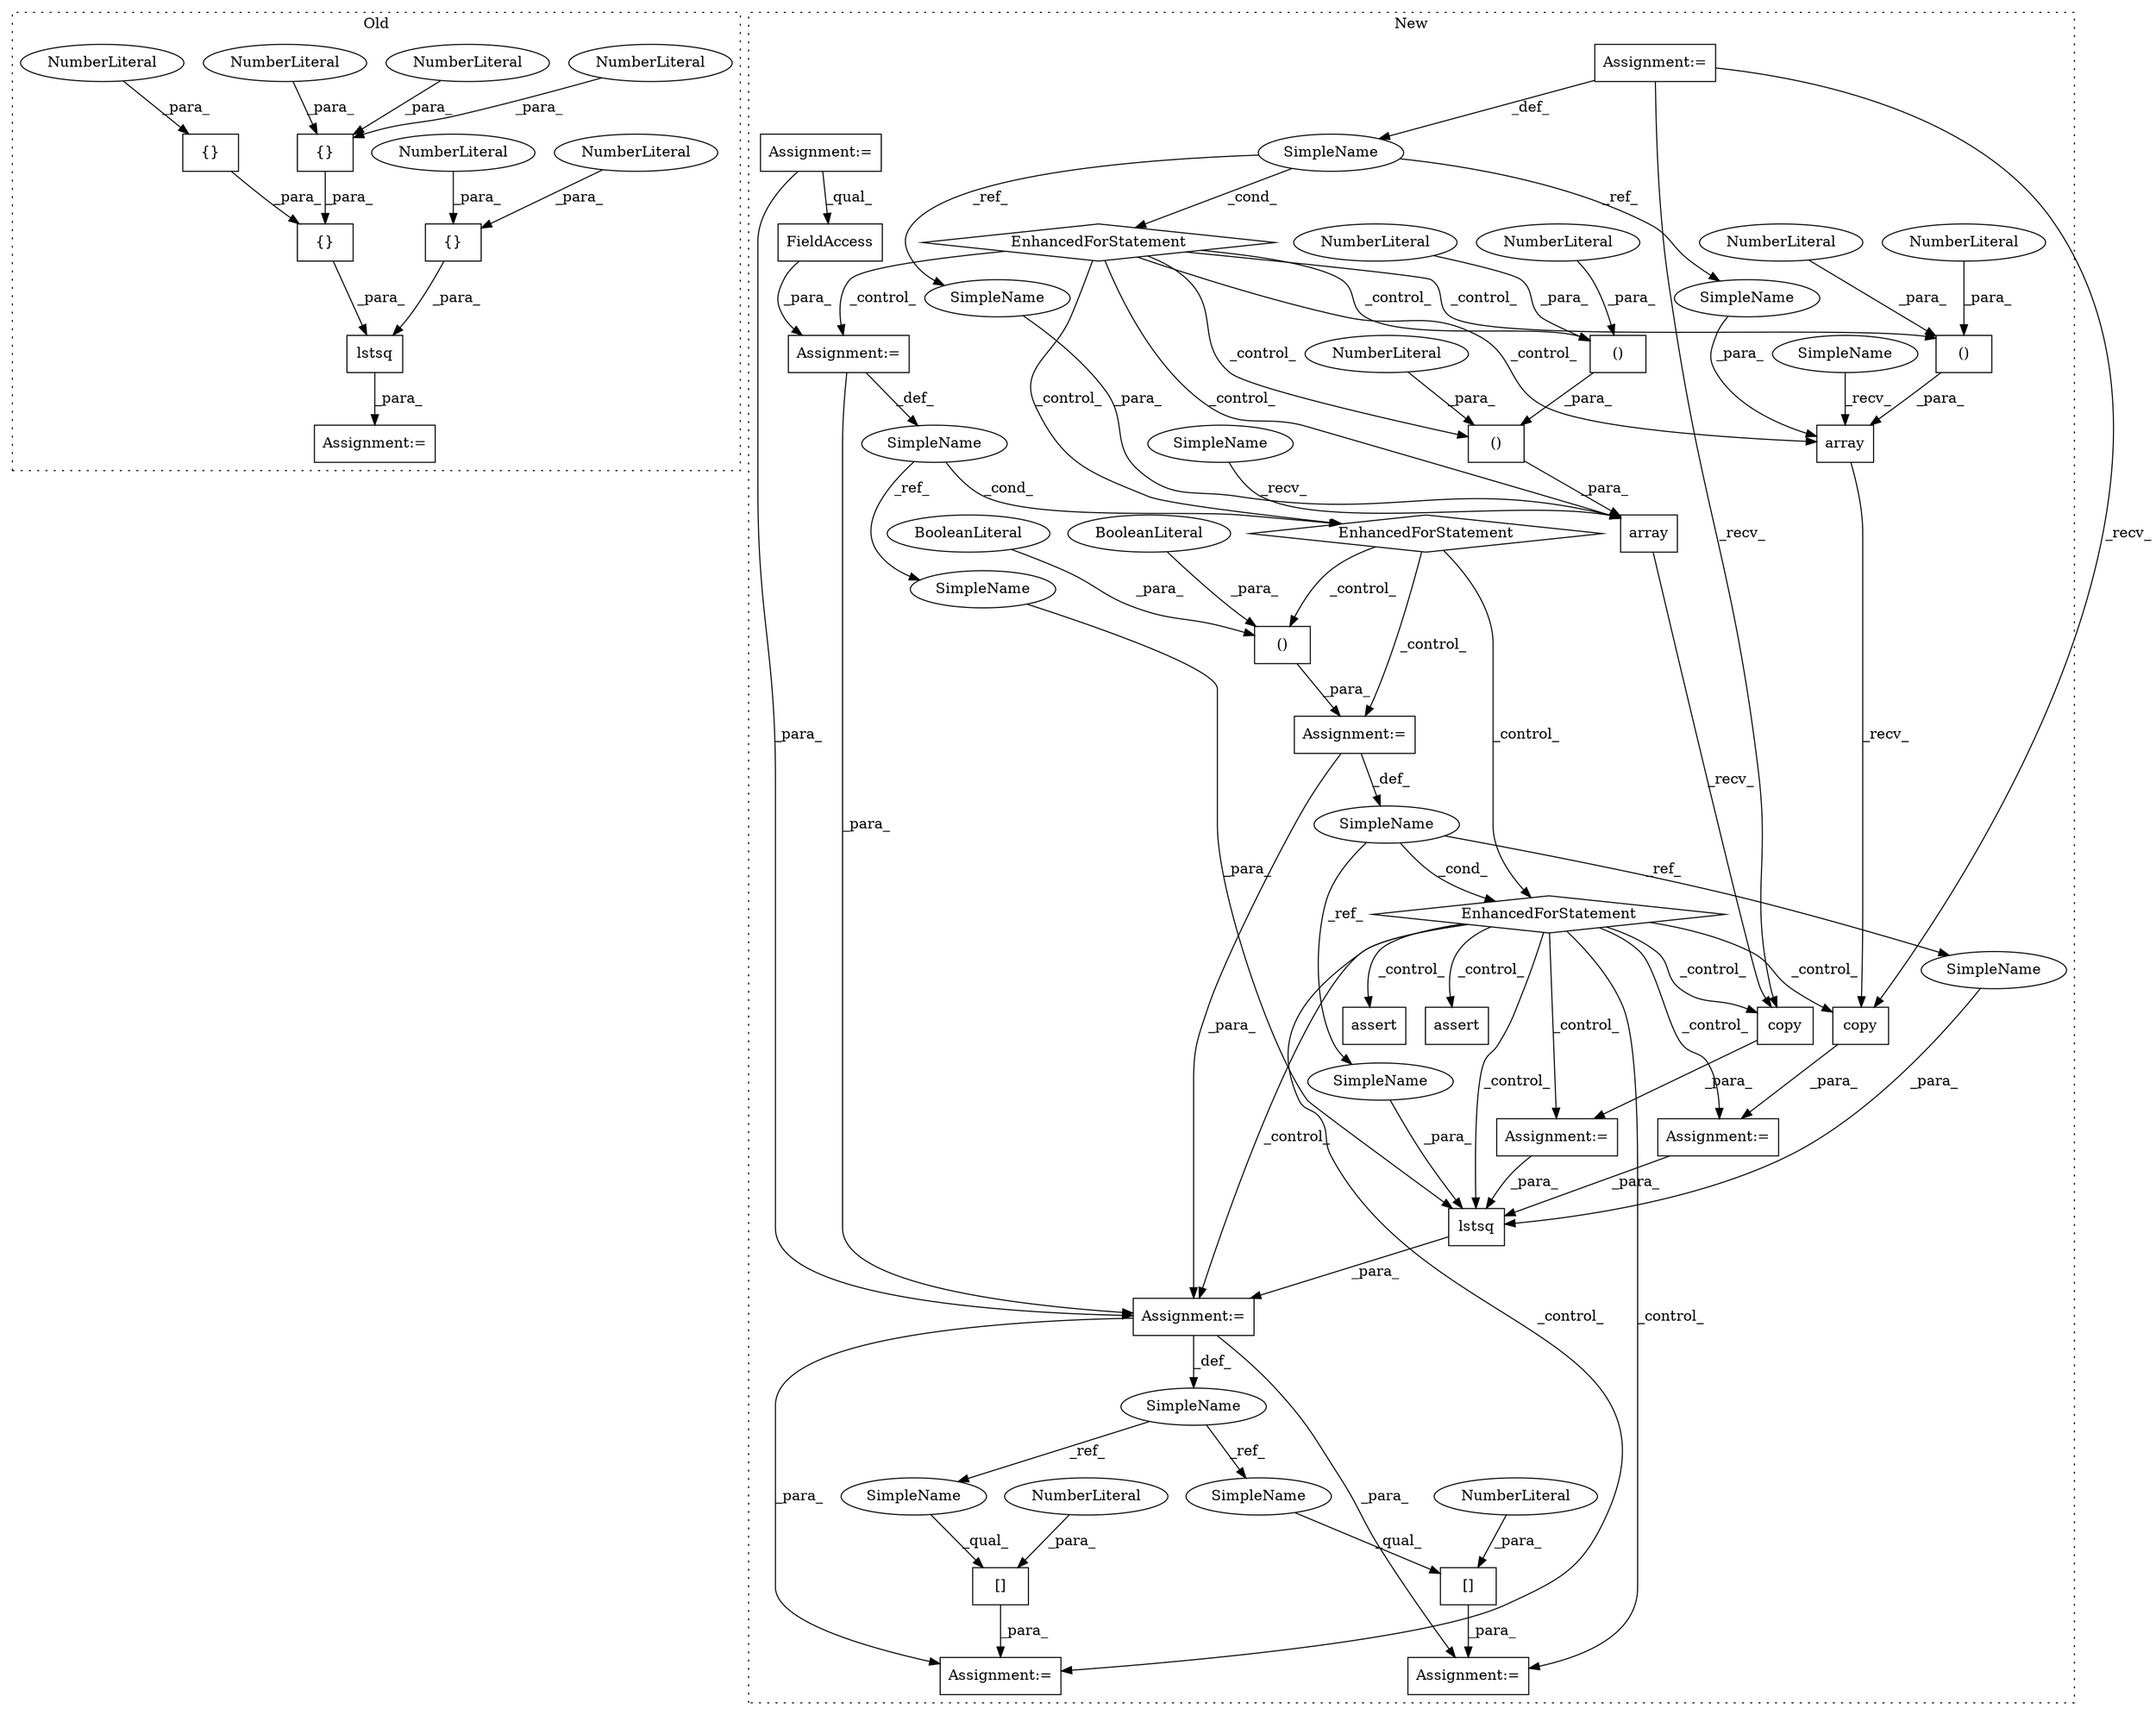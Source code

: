 digraph G {
subgraph cluster0 {
1 [label="{}" a="4" s="27631,27637" l="1,1" shape="box"];
6 [label="NumberLiteral" a="34" s="27632" l="1" shape="ellipse"];
11 [label="NumberLiteral" a="34" s="27636" l="1" shape="ellipse"];
32 [label="lstsq" a="32" s="27727,27736" l="6,1" shape="box"];
33 [label="{}" a="4" s="27664,27668" l="1,1" shape="box"];
34 [label="NumberLiteral" a="34" s="27634" l="1" shape="ellipse"];
35 [label="NumberLiteral" a="34" s="27667" l="1" shape="ellipse"];
36 [label="{}" a="4" s="27639,27645" l="1,1" shape="box"];
37 [label="NumberLiteral" a="34" s="27665" l="1" shape="ellipse"];
38 [label="NumberLiteral" a="34" s="27642" l="1" shape="ellipse"];
39 [label="{}" a="4" s="27630,27646" l="1,1" shape="box"];
47 [label="Assignment:=" a="7" s="27725" l="2" shape="box"];
label = "Old";
style="dotted";
}
subgraph cluster1 {
2 [label="lstsq" a="32" s="30987,31032" l="6,1" shape="box"];
3 [label="()" a="106" s="30549" l="81" shape="box"];
4 [label="NumberLiteral" a="34" s="30550" l="1" shape="ellipse"];
5 [label="()" a="106" s="30600" l="29" shape="box"];
7 [label="NumberLiteral" a="34" s="30614" l="1" shape="ellipse"];
8 [label="()" a="106" s="30900" l="22" shape="box"];
9 [label="[]" a="2" s="31067,31072" l="4,1" shape="box"];
10 [label="()" a="106" s="30667" l="15" shape="box"];
12 [label="[]" a="2" s="31047,31052" l="4,1" shape="box"];
13 [label="NumberLiteral" a="34" s="30600" l="1" shape="ellipse"];
14 [label="NumberLiteral" a="34" s="31051" l="1" shape="ellipse"];
15 [label="NumberLiteral" a="34" s="30667" l="1" shape="ellipse"];
16 [label="NumberLiteral" a="34" s="30681" l="1" shape="ellipse"];
17 [label="NumberLiteral" a="34" s="31071" l="1" shape="ellipse"];
18 [label="EnhancedForStatement" a="70" s="30698,30802" l="57,2" shape="diamond"];
19 [label="array" a="32" s="30654,30689" l="13,1" shape="box"];
20 [label="EnhancedForStatement" a="70" s="30814,30922" l="61,3" shape="diamond"];
21 [label="BooleanLiteral" a="9" s="30900" l="4" shape="ellipse"];
22 [label="EnhancedForStatement" a="70" s="30436,30512" l="53,2" shape="diamond"];
23 [label="BooleanLiteral" a="9" s="30917" l="5" shape="ellipse"];
24 [label="array" a="32" s="30530,30637" l="19,1" shape="box"];
25 [label="assert" a="32" s="31085,31127" l="8,1" shape="box"];
26 [label="SimpleName" a="42" s="30762" l="13" shape="ellipse"];
27 [label="assert" a="32" s="31140,31339" l="16,1" shape="box"];
28 [label="SimpleName" a="42" s="30879" l="9" shape="ellipse"];
29 [label="SimpleName" a="42" s="30983" l="3" shape="ellipse"];
30 [label="SimpleName" a="42" s="30493" l="5" shape="ellipse"];
31 [label="copy" a="32" s="30942" l="6" shape="box"];
40 [label="Assignment:=" a="7" s="30698,30802" l="57,2" shape="box"];
41 [label="FieldAccess" a="22" s="30778" l="24" shape="box"];
42 [label="copy" a="32" s="30965" l="6" shape="box"];
43 [label="Assignment:=" a="7" s="30962" l="1" shape="box"];
44 [label="Assignment:=" a="7" s="30377" l="9" shape="box"];
45 [label="Assignment:=" a="7" s="30939" l="1" shape="box"];
46 [label="Assignment:=" a="7" s="30986" l="1" shape="box"];
48 [label="Assignment:=" a="7" s="30814,30922" l="61,3" shape="box"];
49 [label="Assignment:=" a="7" s="31066" l="1" shape="box"];
50 [label="Assignment:=" a="7" s="30436,30512" l="53,2" shape="box"];
51 [label="Assignment:=" a="7" s="31046" l="1" shape="box"];
52 [label="SimpleName" a="42" s="31067" l="3" shape="ellipse"];
53 [label="SimpleName" a="42" s="31047" l="3" shape="ellipse"];
54 [label="SimpleName" a="42" s="30648" l="5" shape="ellipse"];
55 [label="SimpleName" a="42" s="30524" l="5" shape="ellipse"];
56 [label="SimpleName" a="42" s="31023" l="9" shape="ellipse"];
57 [label="SimpleName" a="42" s="31013" l="9" shape="ellipse"];
58 [label="SimpleName" a="42" s="30632" l="5" shape="ellipse"];
59 [label="SimpleName" a="42" s="30684" l="5" shape="ellipse"];
60 [label="SimpleName" a="42" s="30999" l="13" shape="ellipse"];
label = "New";
style="dotted";
}
1 -> 39 [label="_para_"];
2 -> 46 [label="_para_"];
3 -> 24 [label="_para_"];
4 -> 3 [label="_para_"];
5 -> 3 [label="_para_"];
6 -> 1 [label="_para_"];
7 -> 5 [label="_para_"];
8 -> 48 [label="_para_"];
9 -> 49 [label="_para_"];
10 -> 19 [label="_para_"];
11 -> 1 [label="_para_"];
12 -> 51 [label="_para_"];
13 -> 5 [label="_para_"];
14 -> 12 [label="_para_"];
15 -> 10 [label="_para_"];
16 -> 10 [label="_para_"];
17 -> 9 [label="_para_"];
18 -> 48 [label="_control_"];
18 -> 8 [label="_control_"];
18 -> 20 [label="_control_"];
19 -> 42 [label="_recv_"];
20 -> 25 [label="_control_"];
20 -> 46 [label="_control_"];
20 -> 45 [label="_control_"];
20 -> 31 [label="_control_"];
20 -> 42 [label="_control_"];
20 -> 51 [label="_control_"];
20 -> 27 [label="_control_"];
20 -> 43 [label="_control_"];
20 -> 2 [label="_control_"];
20 -> 49 [label="_control_"];
21 -> 8 [label="_para_"];
22 -> 5 [label="_control_"];
22 -> 18 [label="_control_"];
22 -> 40 [label="_control_"];
22 -> 19 [label="_control_"];
22 -> 3 [label="_control_"];
22 -> 24 [label="_control_"];
22 -> 10 [label="_control_"];
23 -> 8 [label="_para_"];
24 -> 31 [label="_recv_"];
26 -> 18 [label="_cond_"];
26 -> 60 [label="_ref_"];
28 -> 56 [label="_ref_"];
28 -> 57 [label="_ref_"];
28 -> 20 [label="_cond_"];
29 -> 52 [label="_ref_"];
29 -> 53 [label="_ref_"];
30 -> 22 [label="_cond_"];
30 -> 59 [label="_ref_"];
30 -> 58 [label="_ref_"];
31 -> 45 [label="_para_"];
32 -> 47 [label="_para_"];
33 -> 32 [label="_para_"];
34 -> 1 [label="_para_"];
35 -> 33 [label="_para_"];
36 -> 39 [label="_para_"];
37 -> 33 [label="_para_"];
38 -> 36 [label="_para_"];
39 -> 32 [label="_para_"];
40 -> 46 [label="_para_"];
40 -> 26 [label="_def_"];
41 -> 40 [label="_para_"];
42 -> 43 [label="_para_"];
43 -> 2 [label="_para_"];
44 -> 41 [label="_qual_"];
44 -> 46 [label="_para_"];
45 -> 2 [label="_para_"];
46 -> 51 [label="_para_"];
46 -> 29 [label="_def_"];
46 -> 49 [label="_para_"];
48 -> 28 [label="_def_"];
48 -> 46 [label="_para_"];
50 -> 30 [label="_def_"];
50 -> 42 [label="_recv_"];
50 -> 31 [label="_recv_"];
52 -> 9 [label="_qual_"];
53 -> 12 [label="_qual_"];
54 -> 19 [label="_recv_"];
55 -> 24 [label="_recv_"];
56 -> 2 [label="_para_"];
57 -> 2 [label="_para_"];
58 -> 24 [label="_para_"];
59 -> 19 [label="_para_"];
60 -> 2 [label="_para_"];
}